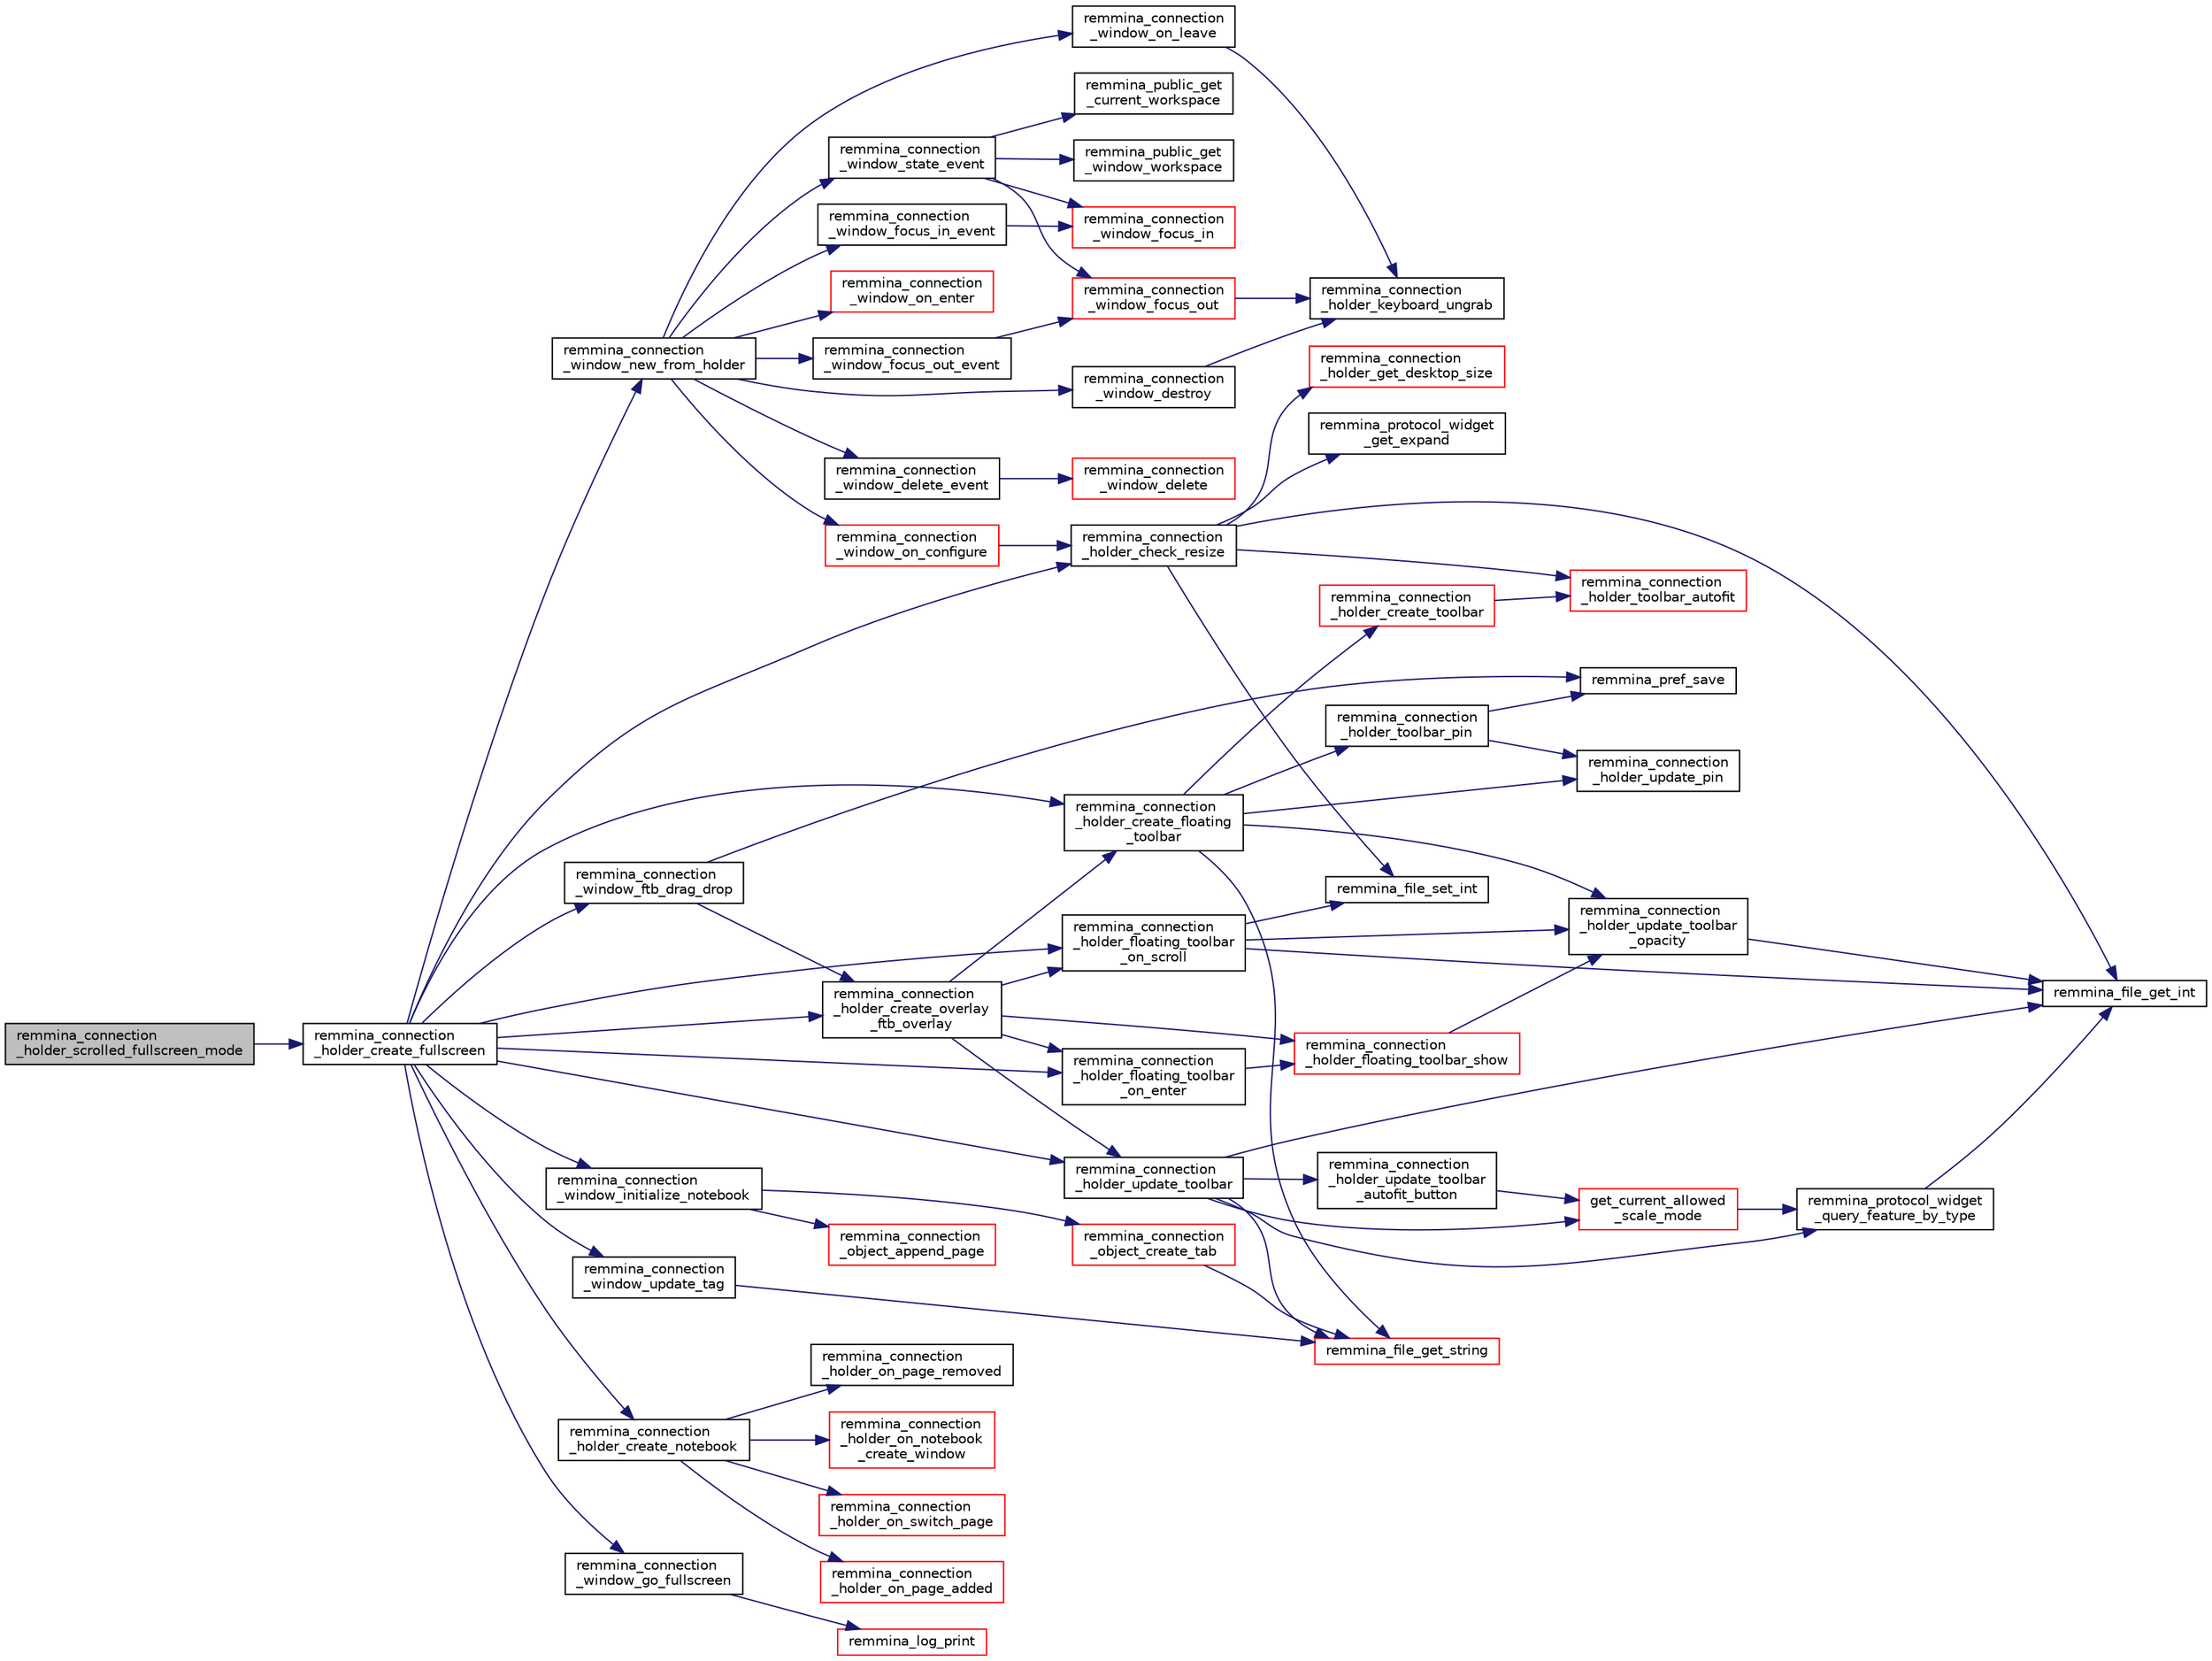 digraph "remmina_connection_holder_scrolled_fullscreen_mode"
{
  edge [fontname="Helvetica",fontsize="10",labelfontname="Helvetica",labelfontsize="10"];
  node [fontname="Helvetica",fontsize="10",shape=record];
  rankdir="LR";
  Node5681 [label="remmina_connection\l_holder_scrolled_fullscreen_mode",height=0.2,width=0.4,color="black", fillcolor="grey75", style="filled", fontcolor="black"];
  Node5681 -> Node5682 [color="midnightblue",fontsize="10",style="solid",fontname="Helvetica"];
  Node5682 [label="remmina_connection\l_holder_create_fullscreen",height=0.2,width=0.4,color="black", fillcolor="white", style="filled",URL="$remmina__connection__window_8c.html#ae67ca4d276339723c1ff87fc224eaccf"];
  Node5682 -> Node5683 [color="midnightblue",fontsize="10",style="solid",fontname="Helvetica"];
  Node5683 [label="remmina_connection\l_window_new_from_holder",height=0.2,width=0.4,color="black", fillcolor="white", style="filled",URL="$remmina__connection__window_8c.html#a0ff4775a640861c11f2bc9f4e4680ed5"];
  Node5683 -> Node5684 [color="midnightblue",fontsize="10",style="solid",fontname="Helvetica"];
  Node5684 [label="remmina_connection\l_window_delete_event",height=0.2,width=0.4,color="black", fillcolor="white", style="filled",URL="$remmina__connection__window_8c.html#aa84f957aaf2152717af3959b80ecfa8a"];
  Node5684 -> Node5685 [color="midnightblue",fontsize="10",style="solid",fontname="Helvetica"];
  Node5685 [label="remmina_connection\l_window_delete",height=0.2,width=0.4,color="red", fillcolor="white", style="filled",URL="$remmina__connection__window_8c.html#a47242e757b22622e8653643de24fdad9"];
  Node5683 -> Node5769 [color="midnightblue",fontsize="10",style="solid",fontname="Helvetica"];
  Node5769 [label="remmina_connection\l_window_destroy",height=0.2,width=0.4,color="black", fillcolor="white", style="filled",URL="$remmina__connection__window_8c.html#a2d157bba82de5684318381a8816db2af"];
  Node5769 -> Node5770 [color="midnightblue",fontsize="10",style="solid",fontname="Helvetica"];
  Node5770 [label="remmina_connection\l_holder_keyboard_ungrab",height=0.2,width=0.4,color="black", fillcolor="white", style="filled",URL="$remmina__connection__window_8c.html#af137217cf6ef1ea58f40781f54fd8fe9"];
  Node5683 -> Node5771 [color="midnightblue",fontsize="10",style="solid",fontname="Helvetica"];
  Node5771 [label="remmina_connection\l_window_state_event",height=0.2,width=0.4,color="black", fillcolor="white", style="filled",URL="$remmina__connection__window_8c.html#a174d5b1e983a96c98aae2e8078f462bd"];
  Node5771 -> Node5772 [color="midnightblue",fontsize="10",style="solid",fontname="Helvetica"];
  Node5772 [label="remmina_connection\l_window_focus_in",height=0.2,width=0.4,color="red", fillcolor="white", style="filled",URL="$remmina__connection__window_8c.html#a6f4427665eeef5af2091621c1e89b589"];
  Node5771 -> Node5777 [color="midnightblue",fontsize="10",style="solid",fontname="Helvetica"];
  Node5777 [label="remmina_connection\l_window_focus_out",height=0.2,width=0.4,color="red", fillcolor="white", style="filled",URL="$remmina__connection__window_8c.html#a8c242e0a7ee57ed79099c330d696b43f"];
  Node5777 -> Node5770 [color="midnightblue",fontsize="10",style="solid",fontname="Helvetica"];
  Node5771 -> Node5929 [color="midnightblue",fontsize="10",style="solid",fontname="Helvetica"];
  Node5929 [label="remmina_public_get\l_current_workspace",height=0.2,width=0.4,color="black", fillcolor="white", style="filled",URL="$remmina__public_8c.html#a7ff5e5c4dabc3fb001125a6da14ad758"];
  Node5771 -> Node5930 [color="midnightblue",fontsize="10",style="solid",fontname="Helvetica"];
  Node5930 [label="remmina_public_get\l_window_workspace",height=0.2,width=0.4,color="black", fillcolor="white", style="filled",URL="$remmina__public_8c.html#a9c0688cfe4ec55f8b563943aab570b25"];
  Node5683 -> Node5931 [color="midnightblue",fontsize="10",style="solid",fontname="Helvetica"];
  Node5931 [label="remmina_connection\l_window_focus_in_event",height=0.2,width=0.4,color="black", fillcolor="white", style="filled",URL="$remmina__connection__window_8c.html#aac168486f2fb093eb6347cb0726153b5"];
  Node5931 -> Node5772 [color="midnightblue",fontsize="10",style="solid",fontname="Helvetica"];
  Node5683 -> Node5932 [color="midnightblue",fontsize="10",style="solid",fontname="Helvetica"];
  Node5932 [label="remmina_connection\l_window_focus_out_event",height=0.2,width=0.4,color="black", fillcolor="white", style="filled",URL="$remmina__connection__window_8c.html#a539828a1dd435bee083d82136691176c"];
  Node5932 -> Node5777 [color="midnightblue",fontsize="10",style="solid",fontname="Helvetica"];
  Node5683 -> Node5933 [color="midnightblue",fontsize="10",style="solid",fontname="Helvetica"];
  Node5933 [label="remmina_connection\l_window_on_enter",height=0.2,width=0.4,color="red", fillcolor="white", style="filled",URL="$remmina__connection__window_8c.html#a2b5a6494f27dca9408e2640f11a7738c"];
  Node5683 -> Node5934 [color="midnightblue",fontsize="10",style="solid",fontname="Helvetica"];
  Node5934 [label="remmina_connection\l_window_on_leave",height=0.2,width=0.4,color="black", fillcolor="white", style="filled",URL="$remmina__connection__window_8c.html#a63c87d892406b77f16956a54b039ab1b"];
  Node5934 -> Node5770 [color="midnightblue",fontsize="10",style="solid",fontname="Helvetica"];
  Node5683 -> Node5935 [color="midnightblue",fontsize="10",style="solid",fontname="Helvetica"];
  Node5935 [label="remmina_connection\l_window_on_configure",height=0.2,width=0.4,color="red", fillcolor="white", style="filled",URL="$remmina__connection__window_8c.html#af79fdcdd07b28c1cde08489d7986ca37"];
  Node5935 -> Node5822 [color="midnightblue",fontsize="10",style="solid",fontname="Helvetica"];
  Node5822 [label="remmina_connection\l_holder_check_resize",height=0.2,width=0.4,color="black", fillcolor="white", style="filled",URL="$remmina__connection__window_8c.html#adf48e258e535235d29c9638333488920"];
  Node5822 -> Node5799 [color="midnightblue",fontsize="10",style="solid",fontname="Helvetica"];
  Node5799 [label="remmina_connection\l_holder_get_desktop_size",height=0.2,width=0.4,color="red", fillcolor="white", style="filled",URL="$remmina__connection__window_8c.html#acf5d62eb5dda2e3a1a76c4bcbb926fb8"];
  Node5822 -> Node5823 [color="midnightblue",fontsize="10",style="solid",fontname="Helvetica"];
  Node5823 [label="remmina_protocol_widget\l_get_expand",height=0.2,width=0.4,color="black", fillcolor="white", style="filled",URL="$remmina__protocol__widget_8c.html#a25bcb2ae99449624fed6f770218e3d25"];
  Node5822 -> Node5731 [color="midnightblue",fontsize="10",style="solid",fontname="Helvetica"];
  Node5731 [label="remmina_file_get_int",height=0.2,width=0.4,color="black", fillcolor="white", style="filled",URL="$remmina__file_8c.html#a4884356c195dcfb4ceacf641a1e74e66"];
  Node5822 -> Node5819 [color="midnightblue",fontsize="10",style="solid",fontname="Helvetica"];
  Node5819 [label="remmina_file_set_int",height=0.2,width=0.4,color="black", fillcolor="white", style="filled",URL="$remmina__file_8c.html#af153b0d289ac93f6ecdaa15d5f3b9b8c"];
  Node5822 -> Node5797 [color="midnightblue",fontsize="10",style="solid",fontname="Helvetica"];
  Node5797 [label="remmina_connection\l_holder_toolbar_autofit",height=0.2,width=0.4,color="red", fillcolor="white", style="filled",URL="$remmina__connection__window_8c.html#ac679e10d8be64d56ed13043dd4df7d1c"];
  Node5682 -> Node5859 [color="midnightblue",fontsize="10",style="solid",fontname="Helvetica"];
  Node5859 [label="remmina_connection\l_holder_create_notebook",height=0.2,width=0.4,color="black", fillcolor="white", style="filled",URL="$remmina__connection__window_8c.html#ae616dc409c5775dc73d9a83c1f081705"];
  Node5859 -> Node5860 [color="midnightblue",fontsize="10",style="solid",fontname="Helvetica"];
  Node5860 [label="remmina_connection\l_holder_on_notebook\l_create_window",height=0.2,width=0.4,color="red", fillcolor="white", style="filled",URL="$remmina__connection__window_8c.html#a2f5fc595c1aad851962aa58e2009bcce"];
  Node5859 -> Node5862 [color="midnightblue",fontsize="10",style="solid",fontname="Helvetica"];
  Node5862 [label="remmina_connection\l_holder_on_switch_page",height=0.2,width=0.4,color="red", fillcolor="white", style="filled",URL="$remmina__connection__window_8c.html#ac93e70cd6f65ebb4bee3827240cf1c05"];
  Node5859 -> Node5866 [color="midnightblue",fontsize="10",style="solid",fontname="Helvetica"];
  Node5866 [label="remmina_connection\l_holder_on_page_added",height=0.2,width=0.4,color="red", fillcolor="white", style="filled",URL="$remmina__connection__window_8c.html#a17841adaac1f1d03395629af001f9135"];
  Node5859 -> Node5868 [color="midnightblue",fontsize="10",style="solid",fontname="Helvetica"];
  Node5868 [label="remmina_connection\l_holder_on_page_removed",height=0.2,width=0.4,color="black", fillcolor="white", style="filled",URL="$remmina__connection__window_8c.html#a6f585d526b1cbf7224329da51ad40005"];
  Node5682 -> Node5876 [color="midnightblue",fontsize="10",style="solid",fontname="Helvetica"];
  Node5876 [label="remmina_connection\l_window_initialize_notebook",height=0.2,width=0.4,color="black", fillcolor="white", style="filled",URL="$remmina__connection__window_8c.html#aa28770c2f7c156eb4574227310481041"];
  Node5876 -> Node5877 [color="midnightblue",fontsize="10",style="solid",fontname="Helvetica"];
  Node5877 [label="remmina_connection\l_object_create_tab",height=0.2,width=0.4,color="red", fillcolor="white", style="filled",URL="$remmina__connection__window_8c.html#a888c4dd031e9366a3284cb34351865aa"];
  Node5877 -> Node5721 [color="midnightblue",fontsize="10",style="solid",fontname="Helvetica"];
  Node5721 [label="remmina_file_get_string",height=0.2,width=0.4,color="red", fillcolor="white", style="filled",URL="$remmina__file_8c.html#a8eb1b213d9d08c6ad13683ce05f4355e"];
  Node5876 -> Node5879 [color="midnightblue",fontsize="10",style="solid",fontname="Helvetica"];
  Node5879 [label="remmina_connection\l_object_append_page",height=0.2,width=0.4,color="red", fillcolor="white", style="filled",URL="$remmina__connection__window_8c.html#ac06b41c974d5cfc6277f50b617a550bb"];
  Node5682 -> Node5887 [color="midnightblue",fontsize="10",style="solid",fontname="Helvetica"];
  Node5887 [label="remmina_connection\l_window_update_tag",height=0.2,width=0.4,color="black", fillcolor="white", style="filled",URL="$remmina__connection__window_8c.html#a49552d7adf2f4e22a59d89802171e52b"];
  Node5887 -> Node5721 [color="midnightblue",fontsize="10",style="solid",fontname="Helvetica"];
  Node5682 -> Node5937 [color="midnightblue",fontsize="10",style="solid",fontname="Helvetica"];
  Node5937 [label="remmina_connection\l_holder_create_overlay\l_ftb_overlay",height=0.2,width=0.4,color="black", fillcolor="white", style="filled",URL="$remmina__connection__window_8c.html#ab2edcb806312b3367c70fbb13c383ae0"];
  Node5937 -> Node5938 [color="midnightblue",fontsize="10",style="solid",fontname="Helvetica"];
  Node5938 [label="remmina_connection\l_holder_create_floating\l_toolbar",height=0.2,width=0.4,color="black", fillcolor="white", style="filled",URL="$remmina__connection__window_8c.html#a967dca6c1876afc3e6bcb763f9709d43"];
  Node5938 -> Node5795 [color="midnightblue",fontsize="10",style="solid",fontname="Helvetica"];
  Node5795 [label="remmina_connection\l_holder_create_toolbar",height=0.2,width=0.4,color="red", fillcolor="white", style="filled",URL="$remmina__connection__window_8c.html#af8138da72278e9e9000276e08a6fd984"];
  Node5795 -> Node5797 [color="midnightblue",fontsize="10",style="solid",fontname="Helvetica"];
  Node5938 -> Node5939 [color="midnightblue",fontsize="10",style="solid",fontname="Helvetica"];
  Node5939 [label="remmina_connection\l_holder_toolbar_pin",height=0.2,width=0.4,color="black", fillcolor="white", style="filled",URL="$remmina__connection__window_8c.html#a735747875f8442962795c7a2ec027378"];
  Node5939 -> Node5736 [color="midnightblue",fontsize="10",style="solid",fontname="Helvetica"];
  Node5736 [label="remmina_pref_save",height=0.2,width=0.4,color="black", fillcolor="white", style="filled",URL="$remmina__pref_8c.html#a1c614a5e7dc3cd415be6e0a926e26983"];
  Node5939 -> Node5940 [color="midnightblue",fontsize="10",style="solid",fontname="Helvetica"];
  Node5940 [label="remmina_connection\l_holder_update_pin",height=0.2,width=0.4,color="black", fillcolor="white", style="filled",URL="$remmina__connection__window_8c.html#aac226c5115a432b09cff71ecd772ea6c"];
  Node5938 -> Node5940 [color="midnightblue",fontsize="10",style="solid",fontname="Helvetica"];
  Node5938 -> Node5721 [color="midnightblue",fontsize="10",style="solid",fontname="Helvetica"];
  Node5938 -> Node5811 [color="midnightblue",fontsize="10",style="solid",fontname="Helvetica"];
  Node5811 [label="remmina_connection\l_holder_update_toolbar\l_opacity",height=0.2,width=0.4,color="black", fillcolor="white", style="filled",URL="$remmina__connection__window_8c.html#aac6895538e595984302a03c07bc51fbe"];
  Node5811 -> Node5731 [color="midnightblue",fontsize="10",style="solid",fontname="Helvetica"];
  Node5937 -> Node5865 [color="midnightblue",fontsize="10",style="solid",fontname="Helvetica"];
  Node5865 [label="remmina_connection\l_holder_update_toolbar",height=0.2,width=0.4,color="black", fillcolor="white", style="filled",URL="$remmina__connection__window_8c.html#a1b31d50e3792f41f4f78c1dbc1c5b27c"];
  Node5865 -> Node5821 [color="midnightblue",fontsize="10",style="solid",fontname="Helvetica"];
  Node5821 [label="remmina_connection\l_holder_update_toolbar\l_autofit_button",height=0.2,width=0.4,color="black", fillcolor="white", style="filled",URL="$remmina__connection__window_8c.html#adb407338a545724966a1c62d3bd60fb5"];
  Node5821 -> Node5803 [color="midnightblue",fontsize="10",style="solid",fontname="Helvetica"];
  Node5803 [label="get_current_allowed\l_scale_mode",height=0.2,width=0.4,color="red", fillcolor="white", style="filled",URL="$remmina__connection__window_8c.html#abbc84b2c450f62c288ff827c5d2c5cd2"];
  Node5803 -> Node5805 [color="midnightblue",fontsize="10",style="solid",fontname="Helvetica"];
  Node5805 [label="remmina_protocol_widget\l_query_feature_by_type",height=0.2,width=0.4,color="black", fillcolor="white", style="filled",URL="$remmina__protocol__widget_8c.html#adbe15328275677cb38bd8c8a2d5e039d"];
  Node5805 -> Node5731 [color="midnightblue",fontsize="10",style="solid",fontname="Helvetica"];
  Node5865 -> Node5803 [color="midnightblue",fontsize="10",style="solid",fontname="Helvetica"];
  Node5865 -> Node5731 [color="midnightblue",fontsize="10",style="solid",fontname="Helvetica"];
  Node5865 -> Node5805 [color="midnightblue",fontsize="10",style="solid",fontname="Helvetica"];
  Node5865 -> Node5721 [color="midnightblue",fontsize="10",style="solid",fontname="Helvetica"];
  Node5937 -> Node5810 [color="midnightblue",fontsize="10",style="solid",fontname="Helvetica"];
  Node5810 [label="remmina_connection\l_holder_floating_toolbar_show",height=0.2,width=0.4,color="red", fillcolor="white", style="filled",URL="$remmina__connection__window_8c.html#a147924e56eceebe1f61e47bf5af2218a"];
  Node5810 -> Node5811 [color="midnightblue",fontsize="10",style="solid",fontname="Helvetica"];
  Node5937 -> Node5941 [color="midnightblue",fontsize="10",style="solid",fontname="Helvetica"];
  Node5941 [label="remmina_connection\l_holder_floating_toolbar\l_on_enter",height=0.2,width=0.4,color="black", fillcolor="white", style="filled",URL="$remmina__connection__window_8c.html#a5b12b74df51eda99c7e34a4d016e4f1e"];
  Node5941 -> Node5810 [color="midnightblue",fontsize="10",style="solid",fontname="Helvetica"];
  Node5937 -> Node5942 [color="midnightblue",fontsize="10",style="solid",fontname="Helvetica"];
  Node5942 [label="remmina_connection\l_holder_floating_toolbar\l_on_scroll",height=0.2,width=0.4,color="black", fillcolor="white", style="filled",URL="$remmina__connection__window_8c.html#a9d0e16bc9f0d555b3832b2ff6be66e3f"];
  Node5942 -> Node5731 [color="midnightblue",fontsize="10",style="solid",fontname="Helvetica"];
  Node5942 -> Node5819 [color="midnightblue",fontsize="10",style="solid",fontname="Helvetica"];
  Node5942 -> Node5811 [color="midnightblue",fontsize="10",style="solid",fontname="Helvetica"];
  Node5682 -> Node5943 [color="midnightblue",fontsize="10",style="solid",fontname="Helvetica"];
  Node5943 [label="remmina_connection\l_window_ftb_drag_drop",height=0.2,width=0.4,color="black", fillcolor="white", style="filled",URL="$remmina__connection__window_8c.html#a15c9b2bd929f8f2bb64d0bb6fa60f067"];
  Node5943 -> Node5736 [color="midnightblue",fontsize="10",style="solid",fontname="Helvetica"];
  Node5943 -> Node5937 [color="midnightblue",fontsize="10",style="solid",fontname="Helvetica"];
  Node5682 -> Node5938 [color="midnightblue",fontsize="10",style="solid",fontname="Helvetica"];
  Node5682 -> Node5865 [color="midnightblue",fontsize="10",style="solid",fontname="Helvetica"];
  Node5682 -> Node5941 [color="midnightblue",fontsize="10",style="solid",fontname="Helvetica"];
  Node5682 -> Node5942 [color="midnightblue",fontsize="10",style="solid",fontname="Helvetica"];
  Node5682 -> Node5822 [color="midnightblue",fontsize="10",style="solid",fontname="Helvetica"];
  Node5682 -> Node5944 [color="midnightblue",fontsize="10",style="solid",fontname="Helvetica"];
  Node5944 [label="remmina_connection\l_window_go_fullscreen",height=0.2,width=0.4,color="black", fillcolor="white", style="filled",URL="$remmina__connection__window_8c.html#a10b3a54bf50f7522ee272932673e9419"];
  Node5944 -> Node5945 [color="midnightblue",fontsize="10",style="solid",fontname="Helvetica"];
  Node5945 [label="remmina_log_print",height=0.2,width=0.4,color="red", fillcolor="white", style="filled",URL="$remmina__log_8c.html#aca8f826a273194e22f4467421af9b3aa"];
}
